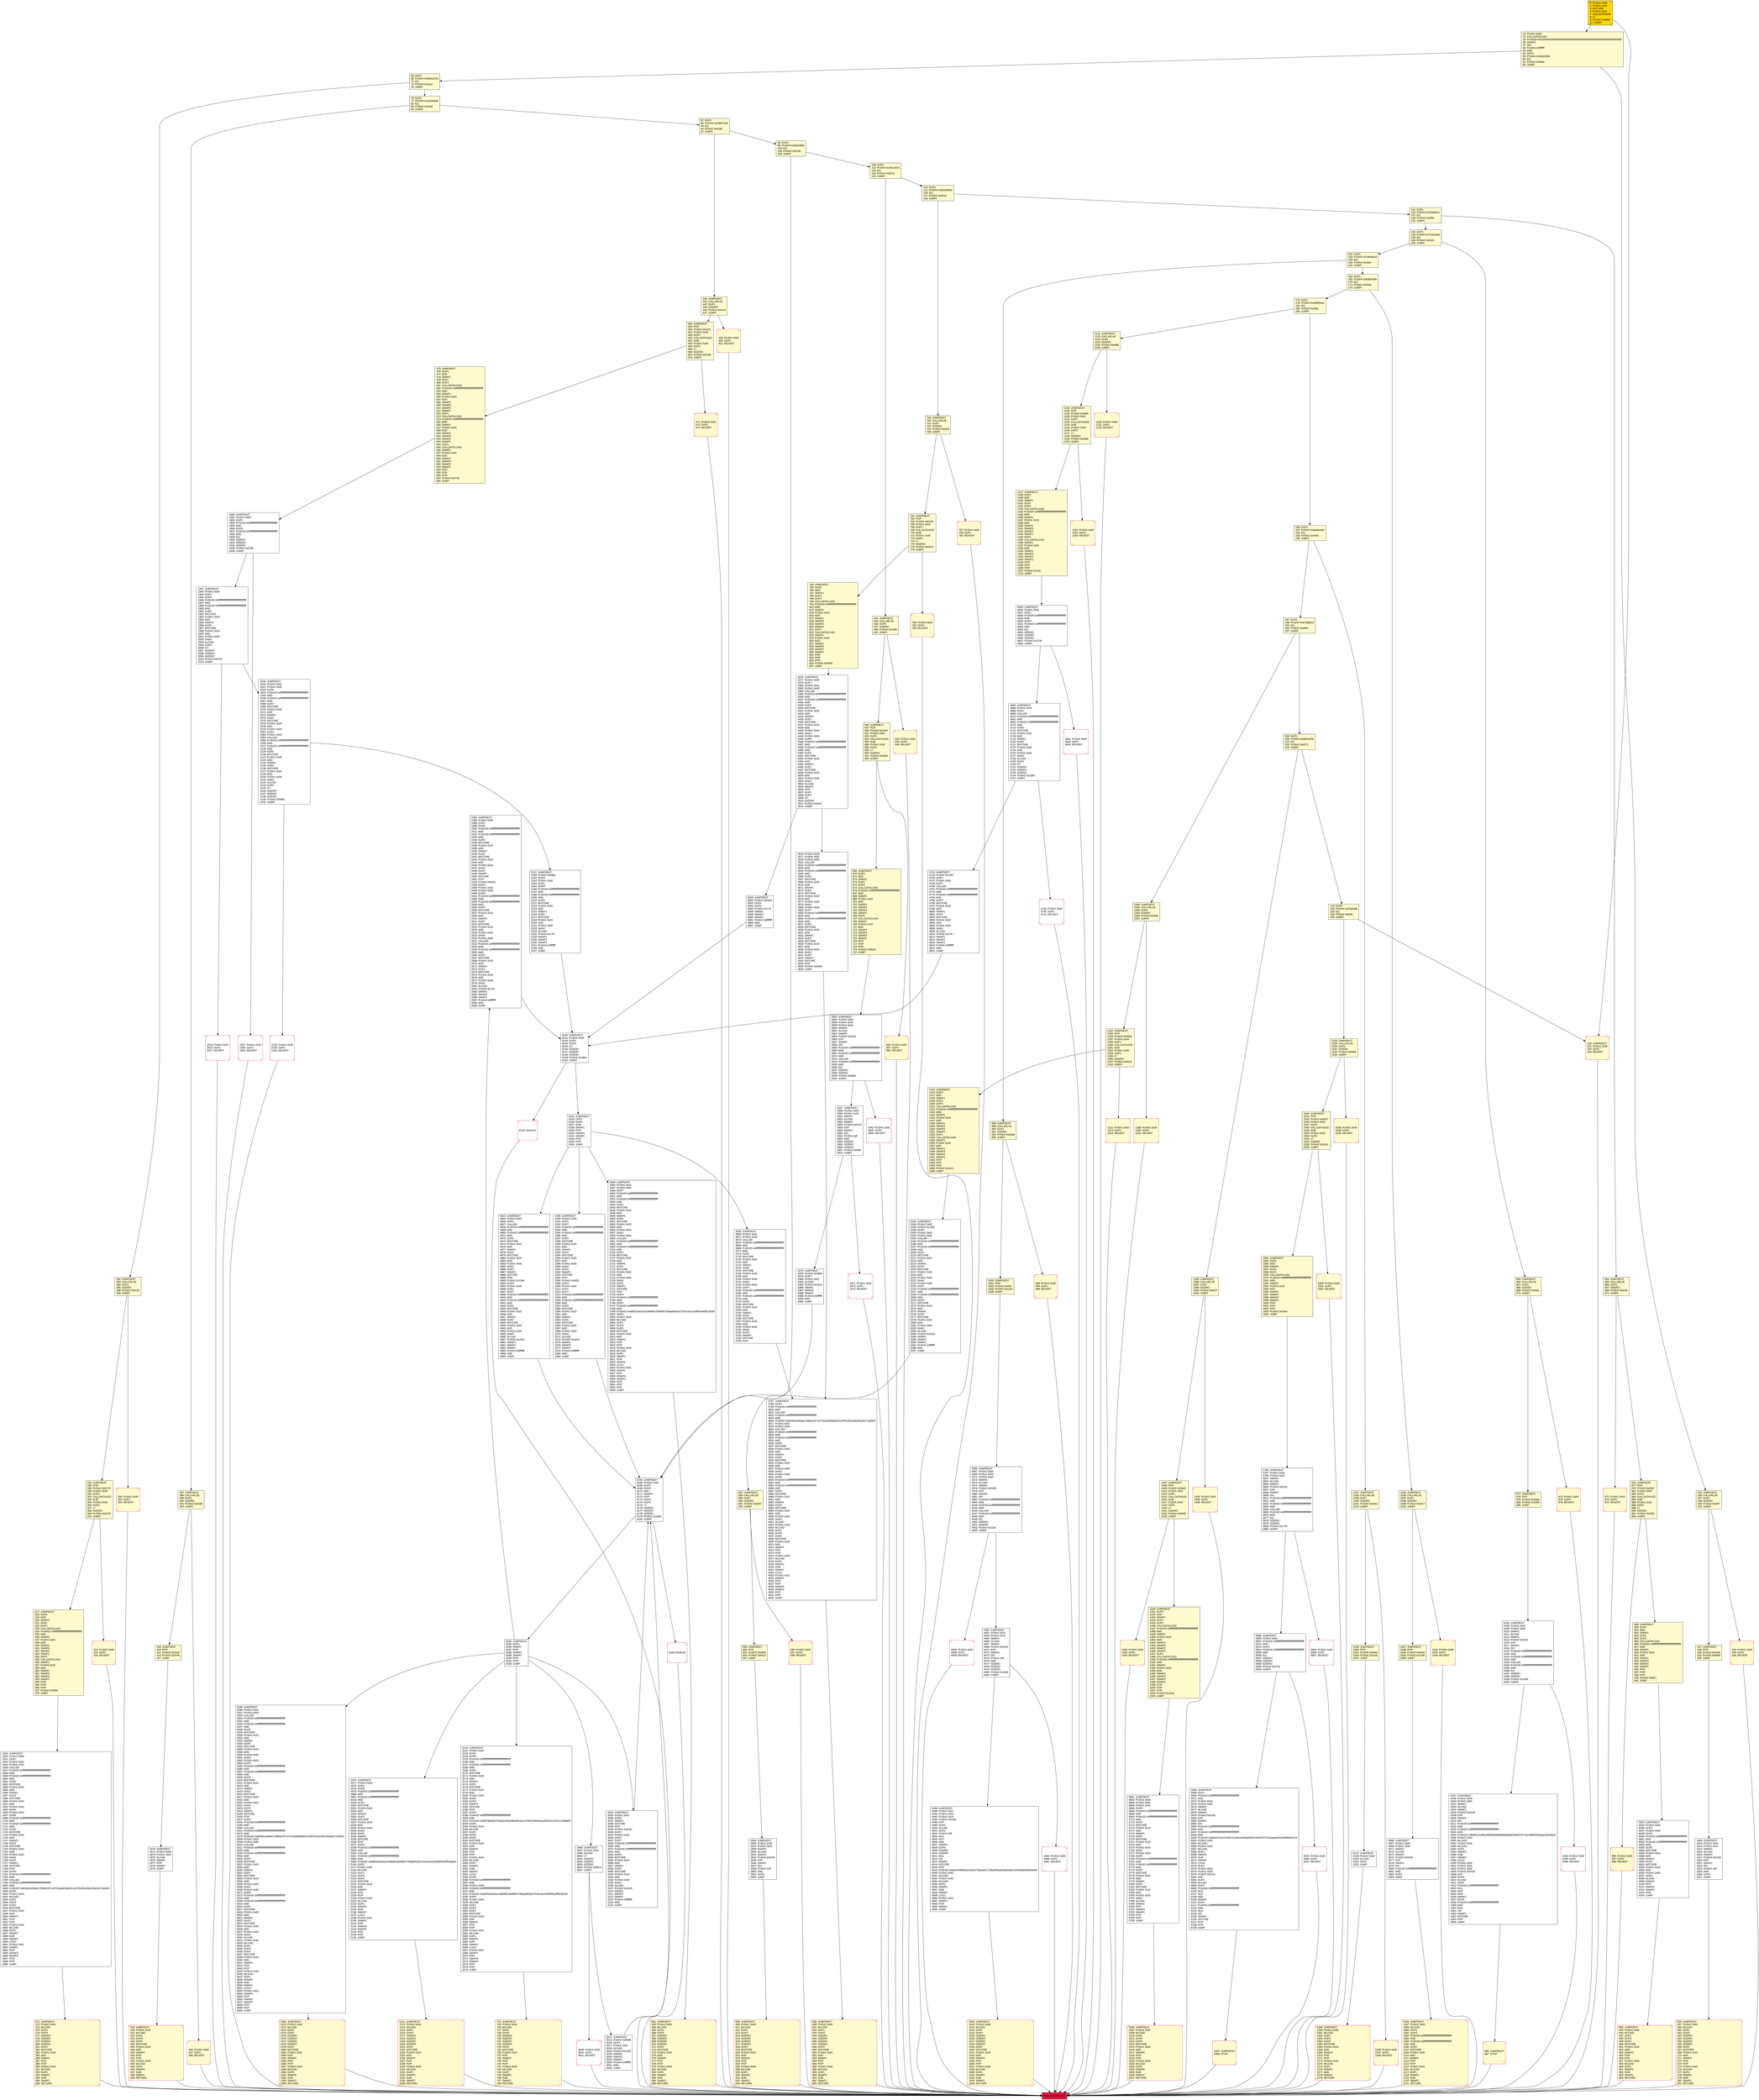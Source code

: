 digraph G {
bgcolor=transparent rankdir=UD;
node [shape=box style=filled color=black fillcolor=white fontname=arial fontcolor=black];
2385 [label="2385: JUMPDEST\l2386: PUSH1 0x00\l2388: DUP1\l2389: DUP6\l2390: PUSH20 0xffffffffffffffffffffffffffffffffffffffff\l2411: AND\l2412: PUSH20 0xffffffffffffffffffffffffffffffffffffffff\l2433: AND\l2434: DUP2\l2435: MSTORE\l2436: PUSH1 0x20\l2438: ADD\l2439: SWAP1\l2440: DUP2\l2441: MSTORE\l2442: PUSH1 0x20\l2444: ADD\l2445: PUSH1 0x00\l2447: SHA3\l2448: DUP2\l2449: SWAP1\l2450: SSTORE\l2451: POP\l2452: PUSH2 0x0a22\l2455: DUP3\l2456: PUSH1 0x02\l2458: PUSH1 0x00\l2460: DUP8\l2461: PUSH20 0xffffffffffffffffffffffffffffffffffffffff\l2482: AND\l2483: PUSH20 0xffffffffffffffffffffffffffffffffffffffff\l2504: AND\l2505: DUP2\l2506: MSTORE\l2507: PUSH1 0x20\l2509: ADD\l2510: SWAP1\l2511: DUP2\l2512: MSTORE\l2513: PUSH1 0x20\l2515: ADD\l2516: PUSH1 0x00\l2518: SHA3\l2519: PUSH1 0x00\l2521: CALLER\l2522: PUSH20 0xffffffffffffffffffffffffffffffffffffffff\l2543: AND\l2544: PUSH20 0xffffffffffffffffffffffffffffffffffffffff\l2565: AND\l2566: DUP2\l2567: MSTORE\l2568: PUSH1 0x20\l2570: ADD\l2571: SWAP1\l2572: DUP2\l2573: MSTORE\l2574: PUSH1 0x20\l2576: ADD\l2577: PUSH1 0x00\l2579: SHA3\l2580: SLOAD\l2581: PUSH2 0x17fc\l2584: SWAP1\l2585: SWAP2\l2586: SWAP1\l2587: PUSH4 0xffffffff\l2592: AND\l2593: JUMP\l" ];
1407 [label="1407: JUMPDEST\l1408: POP\l1409: PUSH2 0x05e2\l1412: PUSH1 0x04\l1414: DUP1\l1415: CALLDATASIZE\l1416: SUB\l1417: PUSH1 0x40\l1419: DUP2\l1420: LT\l1421: ISZERO\l1422: PUSH2 0x0596\l1425: JUMPI\l" fillcolor=lemonchiffon ];
561 [label="561: JUMPDEST\l562: PUSH1 0x40\l564: MLOAD\l565: DUP1\l566: DUP3\l567: ISZERO\l568: ISZERO\l569: ISZERO\l570: ISZERO\l571: DUP2\l572: MSTORE\l573: PUSH1 0x20\l575: ADD\l576: SWAP2\l577: POP\l578: POP\l579: PUSH1 0x40\l581: MLOAD\l582: DUP1\l583: SWAP2\l584: SUB\l585: SWAP1\l586: RETURN\l" fillcolor=lemonchiffon shape=Msquare color=crimson ];
1249 [label="1249: JUMPDEST\l1250: POP\l1251: PUSH2 0x04ea\l1254: PUSH2 0x141b\l1257: JUMP\l" fillcolor=lemonchiffon ];
418 [label="418: JUMPDEST\l419: PUSH1 0x40\l421: MLOAD\l422: DUP1\l423: DUP3\l424: DUP2\l425: MSTORE\l426: PUSH1 0x20\l428: ADD\l429: SWAP2\l430: POP\l431: POP\l432: PUSH1 0x40\l434: MLOAD\l435: DUP1\l436: SWAP2\l437: SUB\l438: SWAP1\l439: RETURN\l" fillcolor=lemonchiffon shape=Msquare color=crimson ];
1430 [label="1430: JUMPDEST\l1431: DUP2\l1432: ADD\l1433: SWAP1\l1434: DUP1\l1435: DUP1\l1436: CALLDATALOAD\l1437: PUSH20 0xffffffffffffffffffffffffffffffffffffffff\l1458: AND\l1459: SWAP1\l1460: PUSH1 0x20\l1462: ADD\l1463: SWAP1\l1464: SWAP3\l1465: SWAP2\l1466: SWAP1\l1467: DUP1\l1468: CALLDATALOAD\l1469: PUSH20 0xffffffffffffffffffffffffffffffffffffffff\l1490: AND\l1491: SWAP1\l1492: PUSH1 0x20\l1494: ADD\l1495: SWAP1\l1496: SWAP3\l1497: SWAP2\l1498: SWAP1\l1499: POP\l1500: POP\l1501: POP\l1502: PUSH2 0x161d\l1505: JUMP\l" fillcolor=lemonchiffon ];
965 [label="965: JUMPDEST\l966: CALLVALUE\l967: DUP1\l968: ISZERO\l969: PUSH2 0x03d1\l972: JUMPI\l" fillcolor=lemonchiffon ];
943 [label="943: JUMPDEST\l944: PUSH1 0x40\l946: MLOAD\l947: DUP1\l948: DUP3\l949: DUP2\l950: MSTORE\l951: PUSH1 0x20\l953: ADD\l954: SWAP2\l955: POP\l956: POP\l957: PUSH1 0x40\l959: MLOAD\l960: DUP1\l961: SWAP2\l962: SUB\l963: SWAP1\l964: RETURN\l" fillcolor=lemonchiffon shape=Msquare color=crimson ];
1153 [label="1153: PUSH1 0x00\l1155: DUP1\l1156: REVERT\l" fillcolor=lemonchiffon shape=Msquare color=crimson ];
2018 [label="2018: JUMPDEST\l2019: PUSH1 0x02\l2021: PUSH1 0x00\l2023: DUP6\l2024: PUSH20 0xffffffffffffffffffffffffffffffffffffffff\l2045: AND\l2046: PUSH20 0xffffffffffffffffffffffffffffffffffffffff\l2067: AND\l2068: DUP2\l2069: MSTORE\l2070: PUSH1 0x20\l2072: ADD\l2073: SWAP1\l2074: DUP2\l2075: MSTORE\l2076: PUSH1 0x20\l2078: ADD\l2079: PUSH1 0x00\l2081: SHA3\l2082: PUSH1 0x00\l2084: CALLER\l2085: PUSH20 0xffffffffffffffffffffffffffffffffffffffff\l2106: AND\l2107: PUSH20 0xffffffffffffffffffffffffffffffffffffffff\l2128: AND\l2129: DUP2\l2130: MSTORE\l2131: PUSH1 0x20\l2133: ADD\l2134: SWAP1\l2135: DUP2\l2136: MSTORE\l2137: PUSH1 0x20\l2139: ADD\l2140: PUSH1 0x00\l2142: SHA3\l2143: SLOAD\l2144: DUP3\l2145: GT\l2146: ISZERO\l2147: ISZERO\l2148: ISZERO\l2149: PUSH2 0x086d\l2152: JUMPI\l" ];
1609 [label="1609: JUMPDEST\l1610: PUSH1 0x03\l1612: PUSH1 0x14\l1614: SWAP1\l1615: SLOAD\l1616: SWAP1\l1617: PUSH2 0x0100\l1620: EXP\l1621: SWAP1\l1622: DIV\l1623: PUSH1 0xff\l1625: AND\l1626: DUP2\l1627: JUMP\l" ];
642 [label="642: PUSH1 0x00\l644: DUP1\l645: REVERT\l" fillcolor=lemonchiffon shape=Msquare color=crimson ];
4738 [label="4738: PUSH1 0x00\l4740: DUP1\l4741: REVERT\l" shape=Msquare color=crimson ];
4484 [label="4484: PUSH1 0x00\l4486: DUP1\l4487: REVERT\l" shape=Msquare color=crimson ];
599 [label="599: JUMPDEST\l600: POP\l601: PUSH2 0x0260\l604: PUSH2 0x0b12\l607: JUMP\l" fillcolor=lemonchiffon ];
6184 [label="6184: JUMPDEST\l6185: DUP1\l6186: SWAP1\l6187: POP\l6188: SWAP3\l6189: SWAP2\l6190: POP\l6191: POP\l6192: JUMP\l" ];
1000 [label="1000: JUMPDEST\l1001: POP\l1002: PUSH2 0x03f1\l1005: PUSH2 0x110e\l1008: JUMP\l" fillcolor=lemonchiffon ];
1937 [label="1937: PUSH1 0x00\l1939: DUP1\l1940: REVERT\l" shape=Msquare color=crimson ];
6193 [label="6193: EXIT BLOCK\l" fillcolor=crimson ];
4460 [label="4460: JUMPDEST\l4461: PUSH1 0x03\l4463: PUSH1 0x14\l4465: SWAP1\l4466: SLOAD\l4467: SWAP1\l4468: PUSH2 0x0100\l4471: EXP\l4472: SWAP1\l4473: DIV\l4474: PUSH1 0xff\l4476: AND\l4477: ISZERO\l4478: ISZERO\l4479: ISZERO\l4480: PUSH2 0x1188\l4483: JUMPI\l" ];
1426 [label="1426: PUSH1 0x00\l1428: DUP1\l1429: REVERT\l" fillcolor=lemonchiffon shape=Msquare color=crimson ];
3515 [label="3515: PUSH1 0x00\l3517: PUSH1 0x02\l3519: PUSH1 0x00\l3521: CALLER\l3522: PUSH20 0xffffffffffffffffffffffffffffffffffffffff\l3543: AND\l3544: PUSH20 0xffffffffffffffffffffffffffffffffffffffff\l3565: AND\l3566: DUP2\l3567: MSTORE\l3568: PUSH1 0x20\l3570: ADD\l3571: SWAP1\l3572: DUP2\l3573: MSTORE\l3574: PUSH1 0x20\l3576: ADD\l3577: PUSH1 0x00\l3579: SHA3\l3580: PUSH1 0x00\l3582: DUP7\l3583: PUSH20 0xffffffffffffffffffffffffffffffffffffffff\l3604: AND\l3605: PUSH20 0xffffffffffffffffffffffffffffffffffffffff\l3626: AND\l3627: DUP2\l3628: MSTORE\l3629: PUSH1 0x20\l3631: ADD\l3632: SWAP1\l3633: DUP2\l3634: MSTORE\l3635: PUSH1 0x20\l3637: ADD\l3638: PUSH1 0x00\l3640: SHA3\l3641: DUP2\l3642: SWAP1\l3643: SSTORE\l3644: POP\l3645: PUSH2 0x0ed5\l3648: JUMP\l" ];
6154 [label="6154: JUMPDEST\l6155: DUP2\l6156: DUP4\l6157: SUB\l6158: SWAP1\l6159: POP\l6160: SWAP3\l6161: SWAP2\l6162: POP\l6163: POP\l6164: JUMP\l" ];
405 [label="405: PUSH1 0x00\l407: DUP1\l408: REVERT\l" fillcolor=lemonchiffon shape=Msquare color=crimson ];
1237 [label="1237: JUMPDEST\l1238: CALLVALUE\l1239: DUP1\l1240: ISZERO\l1241: PUSH2 0x04e1\l1244: JUMPI\l" fillcolor=lemonchiffon ];
665 [label="665: PUSH1 0x00\l667: DUP1\l668: REVERT\l" fillcolor=lemonchiffon shape=Msquare color=crimson ];
899 [label="899: JUMPDEST\l900: DUP2\l901: ADD\l902: SWAP1\l903: DUP1\l904: DUP1\l905: CALLDATALOAD\l906: PUSH20 0xffffffffffffffffffffffffffffffffffffffff\l927: AND\l928: SWAP1\l929: PUSH1 0x20\l931: ADD\l932: SWAP1\l933: SWAP3\l934: SWAP2\l935: SWAP1\l936: POP\l937: POP\l938: POP\l939: PUSH2 0x0fc1\l942: JUMP\l" fillcolor=lemonchiffon ];
2971 [label="2971: PUSH1 0x00\l2973: DUP1\l2974: REVERT\l" shape=Msquare color=crimson ];
3797 [label="3797: JUMPDEST\l3798: DUP4\l3799: PUSH20 0xffffffffffffffffffffffffffffffffffffffff\l3820: AND\l3821: CALLER\l3822: PUSH20 0xffffffffffffffffffffffffffffffffffffffff\l3843: AND\l3844: PUSH32 0x8c5be1e5ebec7d5bd14f71427d1e84f3dd0314c0f7b2291e5b200ac8c7c3b925\l3877: PUSH1 0x02\l3879: PUSH1 0x00\l3881: CALLER\l3882: PUSH20 0xffffffffffffffffffffffffffffffffffffffff\l3903: AND\l3904: PUSH20 0xffffffffffffffffffffffffffffffffffffffff\l3925: AND\l3926: DUP2\l3927: MSTORE\l3928: PUSH1 0x20\l3930: ADD\l3931: SWAP1\l3932: DUP2\l3933: MSTORE\l3934: PUSH1 0x20\l3936: ADD\l3937: PUSH1 0x00\l3939: SHA3\l3940: PUSH1 0x00\l3942: DUP9\l3943: PUSH20 0xffffffffffffffffffffffffffffffffffffffff\l3964: AND\l3965: PUSH20 0xffffffffffffffffffffffffffffffffffffffff\l3986: AND\l3987: DUP2\l3988: MSTORE\l3989: PUSH1 0x20\l3991: ADD\l3992: SWAP1\l3993: DUP2\l3994: MSTORE\l3995: PUSH1 0x20\l3997: ADD\l3998: PUSH1 0x00\l4000: SHA3\l4001: SLOAD\l4002: PUSH1 0x40\l4004: MLOAD\l4005: DUP1\l4006: DUP3\l4007: DUP2\l4008: MSTORE\l4009: PUSH1 0x20\l4011: ADD\l4012: SWAP2\l4013: POP\l4014: POP\l4015: PUSH1 0x40\l4017: MLOAD\l4018: DUP1\l4019: SWAP2\l4020: SUB\l4021: SWAP1\l4022: LOG3\l4023: PUSH1 0x01\l4025: SWAP2\l4026: POP\l4027: POP\l4028: SWAP3\l4029: SWAP2\l4030: POP\l4031: POP\l4032: JUMP\l" ];
256 [label="256: JUMPDEST\l257: PUSH1 0x40\l259: MLOAD\l260: DUP1\l261: DUP3\l262: ISZERO\l263: ISZERO\l264: ISZERO\l265: ISZERO\l266: DUP2\l267: MSTORE\l268: PUSH1 0x20\l270: ADD\l271: SWAP2\l272: POP\l273: POP\l274: PUSH1 0x40\l276: MLOAD\l277: DUP1\l278: SWAP2\l279: SUB\l280: SWAP1\l281: RETURN\l" fillcolor=lemonchiffon shape=Msquare color=crimson ];
475 [label="475: JUMPDEST\l476: DUP2\l477: ADD\l478: SWAP1\l479: DUP1\l480: DUP1\l481: CALLDATALOAD\l482: PUSH20 0xffffffffffffffffffffffffffffffffffffffff\l503: AND\l504: SWAP1\l505: PUSH1 0x20\l507: ADD\l508: SWAP1\l509: SWAP3\l510: SWAP2\l511: SWAP1\l512: DUP1\l513: CALLDATALOAD\l514: PUSH20 0xffffffffffffffffffffffffffffffffffffffff\l535: AND\l536: SWAP1\l537: PUSH1 0x20\l539: ADD\l540: SWAP1\l541: SWAP3\l542: SWAP2\l543: SWAP1\l544: DUP1\l545: CALLDATALOAD\l546: SWAP1\l547: PUSH1 0x20\l549: ADD\l550: SWAP1\l551: SWAP3\l552: SWAP2\l553: SWAP1\l554: POP\l555: POP\l556: POP\l557: PUSH2 0x0758\l560: JUMP\l" fillcolor=lemonchiffon ];
2238 [label="2238: JUMPDEST\l2239: PUSH1 0x00\l2241: DUP1\l2242: DUP7\l2243: PUSH20 0xffffffffffffffffffffffffffffffffffffffff\l2264: AND\l2265: PUSH20 0xffffffffffffffffffffffffffffffffffffffff\l2286: AND\l2287: DUP2\l2288: MSTORE\l2289: PUSH1 0x20\l2291: ADD\l2292: SWAP1\l2293: DUP2\l2294: MSTORE\l2295: PUSH1 0x20\l2297: ADD\l2298: PUSH1 0x00\l2300: SHA3\l2301: DUP2\l2302: SWAP1\l2303: SSTORE\l2304: POP\l2305: PUSH2 0x0951\l2308: DUP3\l2309: PUSH1 0x00\l2311: DUP1\l2312: DUP7\l2313: PUSH20 0xffffffffffffffffffffffffffffffffffffffff\l2334: AND\l2335: PUSH20 0xffffffffffffffffffffffffffffffffffffffff\l2356: AND\l2357: DUP2\l2358: MSTORE\l2359: PUSH1 0x20\l2361: ADD\l2362: SWAP1\l2363: DUP2\l2364: MSTORE\l2365: PUSH1 0x20\l2367: ADD\l2368: PUSH1 0x00\l2370: SHA3\l2371: SLOAD\l2372: PUSH2 0x1815\l2375: SWAP1\l2376: SWAP2\l2377: SWAP1\l2378: PUSH4 0xffffffff\l2383: AND\l2384: JUMP\l" ];
109 [label="109: DUP1\l110: PUSH4 0x40c10f19\l115: EQ\l116: PUSH2 0x027a\l119: JUMPI\l" fillcolor=lemonchiffon ];
219 [label="219: DUP1\l220: PUSH4 0xf2fde38b\l225: EQ\l226: PUSH2 0x05f8\l229: JUMPI\l" fillcolor=lemonchiffon ];
996 [label="996: PUSH1 0x00\l998: DUP1\l999: REVERT\l" fillcolor=lemonchiffon shape=Msquare color=crimson ];
5796 [label="5796: JUMPDEST\l5797: PUSH1 0x03\l5799: PUSH1 0x00\l5801: SWAP1\l5802: SLOAD\l5803: SWAP1\l5804: PUSH2 0x0100\l5807: EXP\l5808: SWAP1\l5809: DIV\l5810: PUSH20 0xffffffffffffffffffffffffffffffffffffffff\l5831: AND\l5832: PUSH20 0xffffffffffffffffffffffffffffffffffffffff\l5853: AND\l5854: CALLER\l5855: PUSH20 0xffffffffffffffffffffffffffffffffffffffff\l5876: AND\l5877: EQ\l5878: ISZERO\l5879: ISZERO\l5880: PUSH2 0x1700\l5883: JUMPI\l" ];
587 [label="587: JUMPDEST\l588: CALLVALUE\l589: DUP1\l590: ISZERO\l591: PUSH2 0x0257\l594: JUMPI\l" fillcolor=lemonchiffon ];
784 [label="784: JUMPDEST\l785: DUP2\l786: ADD\l787: SWAP1\l788: DUP1\l789: DUP1\l790: CALLDATALOAD\l791: PUSH20 0xffffffffffffffffffffffffffffffffffffffff\l812: AND\l813: SWAP1\l814: PUSH1 0x20\l816: ADD\l817: SWAP1\l818: SWAP3\l819: SWAP2\l820: SWAP1\l821: DUP1\l822: CALLDATALOAD\l823: SWAP1\l824: PUSH1 0x20\l826: ADD\l827: SWAP1\l828: SWAP3\l829: SWAP2\l830: SWAP1\l831: POP\l832: POP\l833: POP\l834: PUSH2 0x0d30\l837: JUMP\l" fillcolor=lemonchiffon ];
986 [label="986: JUMPDEST\l987: STOP\l" fillcolor=lemonchiffon shape=Msquare color=crimson ];
749 [label="749: JUMPDEST\l750: CALLVALUE\l751: DUP1\l752: ISZERO\l753: PUSH2 0x02f9\l756: JUMPI\l" fillcolor=lemonchiffon ];
197 [label="197: DUP1\l198: PUSH4 0xd73dd623\l203: EQ\l204: PUSH2 0x0500\l207: JUMPI\l" fillcolor=lemonchiffon ];
371 [label="371: JUMPDEST\l372: PUSH1 0x40\l374: MLOAD\l375: DUP1\l376: DUP3\l377: ISZERO\l378: ISZERO\l379: ISZERO\l380: ISZERO\l381: DUP2\l382: MSTORE\l383: PUSH1 0x20\l385: ADD\l386: SWAP2\l387: POP\l388: POP\l389: PUSH1 0x40\l391: MLOAD\l392: DUP1\l393: SWAP2\l394: SUB\l395: SWAP1\l396: RETURN\l" fillcolor=lemonchiffon shape=Msquare color=crimson ];
6140 [label="6140: JUMPDEST\l6141: PUSH1 0x00\l6143: DUP3\l6144: DUP3\l6145: GT\l6146: ISZERO\l6147: ISZERO\l6148: ISZERO\l6149: PUSH2 0x180a\l6152: JUMPI\l" ];
3012 [label="3012: JUMPDEST\l3013: PUSH2 0x0bd9\l3016: DUP3\l3017: PUSH1 0x01\l3019: SLOAD\l3020: PUSH2 0x1815\l3023: SWAP1\l3024: SWAP2\l3025: SWAP1\l3026: PUSH4 0xffffffff\l3031: AND\l3032: JUMP\l" ];
3120 [label="3120: JUMPDEST\l3121: PUSH1 0x00\l3123: DUP1\l3124: DUP6\l3125: PUSH20 0xffffffffffffffffffffffffffffffffffffffff\l3146: AND\l3147: PUSH20 0xffffffffffffffffffffffffffffffffffffffff\l3168: AND\l3169: DUP2\l3170: MSTORE\l3171: PUSH1 0x20\l3173: ADD\l3174: SWAP1\l3175: DUP2\l3176: MSTORE\l3177: PUSH1 0x20\l3179: ADD\l3180: PUSH1 0x00\l3182: SHA3\l3183: DUP2\l3184: SWAP1\l3185: SSTORE\l3186: POP\l3187: DUP3\l3188: PUSH20 0xffffffffffffffffffffffffffffffffffffffff\l3209: AND\l3210: PUSH32 0x0f6798a560793a54c3bcfe86a93cde1e73087d944c0ea20544137d4121396885\l3243: DUP4\l3244: PUSH1 0x40\l3246: MLOAD\l3247: DUP1\l3248: DUP3\l3249: DUP2\l3250: MSTORE\l3251: PUSH1 0x20\l3253: ADD\l3254: SWAP2\l3255: POP\l3256: POP\l3257: PUSH1 0x40\l3259: MLOAD\l3260: DUP1\l3261: SWAP2\l3262: SUB\l3263: SWAP1\l3264: LOG2\l3265: DUP3\l3266: PUSH20 0xffffffffffffffffffffffffffffffffffffffff\l3287: AND\l3288: PUSH1 0x00\l3290: PUSH20 0xffffffffffffffffffffffffffffffffffffffff\l3311: AND\l3312: PUSH32 0xddf252ad1be2c89b69c2b068fc378daa952ba7f163c4a11628f55a4df523b3ef\l3345: DUP5\l3346: PUSH1 0x40\l3348: MLOAD\l3349: DUP1\l3350: DUP3\l3351: DUP2\l3352: MSTORE\l3353: PUSH1 0x20\l3355: ADD\l3356: SWAP2\l3357: POP\l3358: POP\l3359: PUSH1 0x40\l3361: MLOAD\l3362: DUP1\l3363: SWAP2\l3364: SUB\l3365: SWAP1\l3366: LOG3\l3367: PUSH1 0x01\l3369: SWAP1\l3370: POP\l3371: SWAP3\l3372: SWAP2\l3373: POP\l3374: POP\l3375: JUMP\l" ];
1506 [label="1506: JUMPDEST\l1507: PUSH1 0x40\l1509: MLOAD\l1510: DUP1\l1511: DUP3\l1512: DUP2\l1513: MSTORE\l1514: PUSH1 0x20\l1516: ADD\l1517: SWAP2\l1518: POP\l1519: POP\l1520: PUSH1 0x40\l1522: MLOAD\l1523: DUP1\l1524: SWAP2\l1525: SUB\l1526: SWAP1\l1527: RETURN\l" fillcolor=lemonchiffon shape=Msquare color=crimson ];
13 [label="13: PUSH1 0x00\l15: CALLDATALOAD\l16: PUSH29 0x0100000000000000000000000000000000000000000000000000000000\l46: SWAP1\l47: DIV\l48: PUSH4 0xffffffff\l53: AND\l54: DUP1\l55: PUSH4 0x05d2035b\l60: EQ\l61: PUSH2 0x00eb\l64: JUMPI\l" fillcolor=lemonchiffon ];
243 [label="243: PUSH1 0x00\l245: DUP1\l246: REVERT\l" fillcolor=lemonchiffon shape=Msquare color=crimson ];
757 [label="757: PUSH1 0x00\l759: DUP1\l760: REVERT\l" fillcolor=lemonchiffon shape=Msquare color=crimson ];
4033 [label="4033: JUMPDEST\l4034: PUSH1 0x00\l4036: DUP1\l4037: PUSH1 0x00\l4039: DUP4\l4040: PUSH20 0xffffffffffffffffffffffffffffffffffffffff\l4061: AND\l4062: PUSH20 0xffffffffffffffffffffffffffffffffffffffff\l4083: AND\l4084: DUP2\l4085: MSTORE\l4086: PUSH1 0x20\l4088: ADD\l4089: SWAP1\l4090: DUP2\l4091: MSTORE\l4092: PUSH1 0x20\l4094: ADD\l4095: PUSH1 0x00\l4097: SHA3\l4098: SLOAD\l4099: SWAP1\l4100: POP\l4101: SWAP2\l4102: SWAP1\l4103: POP\l4104: JUMP\l" ];
1315 [label="1315: JUMPDEST\l1316: DUP2\l1317: ADD\l1318: SWAP1\l1319: DUP1\l1320: DUP1\l1321: CALLDATALOAD\l1322: PUSH20 0xffffffffffffffffffffffffffffffffffffffff\l1343: AND\l1344: SWAP1\l1345: PUSH1 0x20\l1347: ADD\l1348: SWAP1\l1349: SWAP3\l1350: SWAP2\l1351: SWAP1\l1352: DUP1\l1353: CALLDATALOAD\l1354: SWAP1\l1355: PUSH1 0x20\l1357: ADD\l1358: SWAP1\l1359: SWAP3\l1360: SWAP2\l1361: SWAP1\l1362: POP\l1363: POP\l1364: POP\l1365: PUSH2 0x1421\l1368: JUMP\l" fillcolor=lemonchiffon ];
4823 [label="4823: JUMPDEST\l4824: PUSH1 0x00\l4826: DUP1\l4827: CALLER\l4828: PUSH20 0xffffffffffffffffffffffffffffffffffffffff\l4849: AND\l4850: PUSH20 0xffffffffffffffffffffffffffffffffffffffff\l4871: AND\l4872: DUP2\l4873: MSTORE\l4874: PUSH1 0x20\l4876: ADD\l4877: SWAP1\l4878: DUP2\l4879: MSTORE\l4880: PUSH1 0x20\l4882: ADD\l4883: PUSH1 0x00\l4885: SHA3\l4886: DUP2\l4887: SWAP1\l4888: SSTORE\l4889: POP\l4890: PUSH2 0x136a\l4893: DUP3\l4894: PUSH1 0x00\l4896: DUP1\l4897: DUP7\l4898: PUSH20 0xffffffffffffffffffffffffffffffffffffffff\l4919: AND\l4920: PUSH20 0xffffffffffffffffffffffffffffffffffffffff\l4941: AND\l4942: DUP2\l4943: MSTORE\l4944: PUSH1 0x20\l4946: ADD\l4947: SWAP1\l4948: DUP2\l4949: MSTORE\l4950: PUSH1 0x20\l4952: ADD\l4953: PUSH1 0x00\l4955: SHA3\l4956: SLOAD\l4957: PUSH2 0x1815\l4960: SWAP1\l4961: SWAP2\l4962: SWAP1\l4963: PUSH4 0xffffffff\l4968: AND\l4969: JUMP\l" ];
1258 [label="1258: JUMPDEST\l1259: PUSH1 0x40\l1261: MLOAD\l1262: DUP1\l1263: DUP3\l1264: DUP2\l1265: MSTORE\l1266: PUSH1 0x20\l1268: ADD\l1269: SWAP2\l1270: POP\l1271: POP\l1272: PUSH1 0x40\l1274: MLOAD\l1275: DUP1\l1276: SWAP2\l1277: SUB\l1278: SWAP1\l1279: RETURN\l" fillcolor=lemonchiffon shape=Msquare color=crimson ];
87 [label="87: DUP1\l88: PUSH4 0x23b872dd\l93: EQ\l94: PUSH2 0x01b8\l97: JUMPI\l" fillcolor=lemonchiffon ];
608 [label="608: JUMPDEST\l609: PUSH1 0x40\l611: MLOAD\l612: DUP1\l613: DUP3\l614: ISZERO\l615: ISZERO\l616: ISZERO\l617: ISZERO\l618: DUP2\l619: MSTORE\l620: PUSH1 0x20\l622: ADD\l623: SWAP2\l624: POP\l625: POP\l626: PUSH1 0x40\l628: MLOAD\l629: DUP1\l630: SWAP2\l631: SUB\l632: SWAP1\l633: RETURN\l" fillcolor=lemonchiffon shape=Msquare color=crimson ];
876 [label="876: JUMPDEST\l877: POP\l878: PUSH2 0x03af\l881: PUSH1 0x04\l883: DUP1\l884: CALLDATASIZE\l885: SUB\l886: PUSH1 0x20\l888: DUP2\l889: LT\l890: ISZERO\l891: PUSH2 0x0383\l894: JUMPI\l" fillcolor=lemonchiffon ];
2975 [label="2975: JUMPDEST\l2976: PUSH2 0x0bb4\l2979: DUP3\l2980: PUSH1 0x01\l2982: SLOAD\l2983: PUSH2 0x1815\l2986: SWAP1\l2987: SWAP2\l2988: SWAP1\l2989: PUSH4 0xffffffff\l2994: AND\l2995: JUMP\l" ];
1122 [label="1122: JUMPDEST\l1123: CALLVALUE\l1124: DUP1\l1125: ISZERO\l1126: PUSH2 0x046e\l1129: JUMPI\l" fillcolor=lemonchiffon ];
5884 [label="5884: PUSH1 0x00\l5886: DUP1\l5887: REVERT\l" shape=Msquare color=crimson ];
0 [label="0: PUSH1 0x80\l2: PUSH1 0x40\l4: MSTORE\l5: PUSH1 0x04\l7: CALLDATASIZE\l8: LT\l9: PUSH2 0x00e6\l12: JUMPI\l" fillcolor=lemonchiffon shape=Msquare fillcolor=gold ];
2996 [label="2996: JUMPDEST\l2997: PUSH1 0x04\l2999: SLOAD\l3000: LT\l3001: ISZERO\l3002: ISZERO\l3003: ISZERO\l3004: PUSH2 0x0bc4\l3007: JUMPI\l" ];
5298 [label="5298: JUMPDEST\l5299: PUSH1 0x02\l5301: PUSH1 0x00\l5303: CALLER\l5304: PUSH20 0xffffffffffffffffffffffffffffffffffffffff\l5325: AND\l5326: PUSH20 0xffffffffffffffffffffffffffffffffffffffff\l5347: AND\l5348: DUP2\l5349: MSTORE\l5350: PUSH1 0x20\l5352: ADD\l5353: SWAP1\l5354: DUP2\l5355: MSTORE\l5356: PUSH1 0x20\l5358: ADD\l5359: PUSH1 0x00\l5361: SHA3\l5362: PUSH1 0x00\l5364: DUP6\l5365: PUSH20 0xffffffffffffffffffffffffffffffffffffffff\l5386: AND\l5387: PUSH20 0xffffffffffffffffffffffffffffffffffffffff\l5408: AND\l5409: DUP2\l5410: MSTORE\l5411: PUSH1 0x20\l5413: ADD\l5414: SWAP1\l5415: DUP2\l5416: MSTORE\l5417: PUSH1 0x20\l5419: ADD\l5420: PUSH1 0x00\l5422: SHA3\l5423: DUP2\l5424: SWAP1\l5425: SSTORE\l5426: POP\l5427: DUP3\l5428: PUSH20 0xffffffffffffffffffffffffffffffffffffffff\l5449: AND\l5450: CALLER\l5451: PUSH20 0xffffffffffffffffffffffffffffffffffffffff\l5472: AND\l5473: PUSH32 0x8c5be1e5ebec7d5bd14f71427d1e84f3dd0314c0f7b2291e5b200ac8c7c3b925\l5506: PUSH1 0x02\l5508: PUSH1 0x00\l5510: CALLER\l5511: PUSH20 0xffffffffffffffffffffffffffffffffffffffff\l5532: AND\l5533: PUSH20 0xffffffffffffffffffffffffffffffffffffffff\l5554: AND\l5555: DUP2\l5556: MSTORE\l5557: PUSH1 0x20\l5559: ADD\l5560: SWAP1\l5561: DUP2\l5562: MSTORE\l5563: PUSH1 0x20\l5565: ADD\l5566: PUSH1 0x00\l5568: SHA3\l5569: PUSH1 0x00\l5571: DUP8\l5572: PUSH20 0xffffffffffffffffffffffffffffffffffffffff\l5593: AND\l5594: PUSH20 0xffffffffffffffffffffffffffffffffffffffff\l5615: AND\l5616: DUP2\l5617: MSTORE\l5618: PUSH1 0x20\l5620: ADD\l5621: SWAP1\l5622: DUP2\l5623: MSTORE\l5624: PUSH1 0x20\l5626: ADD\l5627: PUSH1 0x00\l5629: SHA3\l5630: SLOAD\l5631: PUSH1 0x40\l5633: MLOAD\l5634: DUP1\l5635: DUP3\l5636: DUP2\l5637: MSTORE\l5638: PUSH1 0x20\l5640: ADD\l5641: SWAP2\l5642: POP\l5643: POP\l5644: PUSH1 0x40\l5646: MLOAD\l5647: DUP1\l5648: SWAP2\l5649: SUB\l5650: SWAP1\l5651: LOG3\l5652: PUSH1 0x01\l5654: SWAP1\l5655: POP\l5656: SWAP3\l5657: SWAP2\l5658: POP\l5659: POP\l5660: JUMP\l" ];
864 [label="864: JUMPDEST\l865: CALLVALUE\l866: DUP1\l867: ISZERO\l868: PUSH2 0x036c\l871: JUMPI\l" fillcolor=lemonchiffon ];
448 [label="448: PUSH1 0x00\l450: DUP1\l451: REVERT\l" fillcolor=lemonchiffon shape=Msquare color=crimson ];
3008 [label="3008: PUSH1 0x00\l3010: DUP1\l3011: REVERT\l" shape=Msquare color=crimson ];
3033 [label="3033: JUMPDEST\l3034: PUSH1 0x01\l3036: DUP2\l3037: SWAP1\l3038: SSTORE\l3039: POP\l3040: PUSH2 0x0c30\l3043: DUP3\l3044: PUSH1 0x00\l3046: DUP1\l3047: DUP7\l3048: PUSH20 0xffffffffffffffffffffffffffffffffffffffff\l3069: AND\l3070: PUSH20 0xffffffffffffffffffffffffffffffffffffffff\l3091: AND\l3092: DUP2\l3093: MSTORE\l3094: PUSH1 0x20\l3096: ADD\l3097: SWAP1\l3098: DUP2\l3099: MSTORE\l3100: PUSH1 0x20\l3102: ADD\l3103: PUSH1 0x00\l3105: SHA3\l3106: SLOAD\l3107: PUSH2 0x1815\l3110: SWAP1\l3111: SWAP2\l3112: SWAP1\l3113: PUSH4 0xffffffff\l3118: AND\l3119: JUMP\l" ];
1369 [label="1369: JUMPDEST\l1370: PUSH1 0x40\l1372: MLOAD\l1373: DUP1\l1374: DUP3\l1375: ISZERO\l1376: ISZERO\l1377: ISZERO\l1378: ISZERO\l1379: DUP2\l1380: MSTORE\l1381: PUSH1 0x20\l1383: ADD\l1384: SWAP2\l1385: POP\l1386: POP\l1387: PUSH1 0x40\l1389: MLOAD\l1390: DUP1\l1391: SWAP2\l1392: SUB\l1393: SWAP1\l1394: RETURN\l" fillcolor=lemonchiffon shape=Msquare color=crimson ];
3649 [label="3649: JUMPDEST\l3650: PUSH2 0x0e54\l3653: DUP4\l3654: DUP3\l3655: PUSH2 0x17fc\l3658: SWAP1\l3659: SWAP2\l3660: SWAP1\l3661: PUSH4 0xffffffff\l3666: AND\l3667: JUMP\l" ];
4566 [label="4566: JUMPDEST\l4567: PUSH1 0x03\l4569: PUSH1 0x00\l4571: SWAP1\l4572: SLOAD\l4573: SWAP1\l4574: PUSH2 0x0100\l4577: EXP\l4578: SWAP1\l4579: DIV\l4580: PUSH20 0xffffffffffffffffffffffffffffffffffffffff\l4601: AND\l4602: DUP2\l4603: JUMP\l" ];
131 [label="131: DUP1\l132: PUSH4 0x70a08231\l137: EQ\l138: PUSH2 0x0360\l141: JUMPI\l" fillcolor=lemonchiffon ];
973 [label="973: PUSH1 0x00\l975: DUP1\l976: REVERT\l" fillcolor=lemonchiffon shape=Msquare color=crimson ];
440 [label="440: JUMPDEST\l441: CALLVALUE\l442: DUP1\l443: ISZERO\l444: PUSH2 0x01c4\l447: JUMPI\l" fillcolor=lemonchiffon ];
1280 [label="1280: JUMPDEST\l1281: CALLVALUE\l1282: DUP1\l1283: ISZERO\l1284: PUSH2 0x050c\l1287: JUMPI\l" fillcolor=lemonchiffon ];
175 [label="175: DUP1\l176: PUSH4 0xa9059cbb\l181: EQ\l182: PUSH2 0x0462\l185: JUMPI\l" fillcolor=lemonchiffon ];
1056 [label="1056: JUMPDEST\l1057: PUSH1 0x40\l1059: MLOAD\l1060: DUP1\l1061: DUP3\l1062: PUSH20 0xffffffffffffffffffffffffffffffffffffffff\l1083: AND\l1084: PUSH20 0xffffffffffffffffffffffffffffffffffffffff\l1105: AND\l1106: DUP2\l1107: MSTORE\l1108: PUSH1 0x20\l1110: ADD\l1111: SWAP2\l1112: POP\l1113: POP\l1114: PUSH1 0x40\l1116: MLOAD\l1117: DUP1\l1118: SWAP2\l1119: SUB\l1120: SWAP1\l1121: RETURN\l" fillcolor=lemonchiffon shape=Msquare color=crimson ];
1941 [label="1941: JUMPDEST\l1942: PUSH1 0x00\l1944: DUP1\l1945: DUP6\l1946: PUSH20 0xffffffffffffffffffffffffffffffffffffffff\l1967: AND\l1968: PUSH20 0xffffffffffffffffffffffffffffffffffffffff\l1989: AND\l1990: DUP2\l1991: MSTORE\l1992: PUSH1 0x20\l1994: ADD\l1995: SWAP1\l1996: DUP2\l1997: MSTORE\l1998: PUSH1 0x20\l2000: ADD\l2001: PUSH1 0x00\l2003: SHA3\l2004: SLOAD\l2005: DUP3\l2006: GT\l2007: ISZERO\l2008: ISZERO\l2009: ISZERO\l2010: PUSH2 0x07e2\l2013: JUMPI\l" ];
471 [label="471: PUSH1 0x00\l473: DUP1\l474: REVERT\l" fillcolor=lemonchiffon shape=Msquare color=crimson ];
669 [label="669: JUMPDEST\l670: DUP2\l671: ADD\l672: SWAP1\l673: DUP1\l674: DUP1\l675: CALLDATALOAD\l676: PUSH20 0xffffffffffffffffffffffffffffffffffffffff\l697: AND\l698: SWAP1\l699: PUSH1 0x20\l701: ADD\l702: SWAP1\l703: SWAP3\l704: SWAP2\l705: SWAP1\l706: DUP1\l707: CALLDATALOAD\l708: SWAP1\l709: PUSH1 0x20\l711: ADD\l712: SWAP1\l713: SWAP3\l714: SWAP2\l715: SWAP1\l716: POP\l717: POP\l718: POP\l719: PUSH2 0x0b25\l722: JUMP\l" fillcolor=lemonchiffon ];
397 [label="397: JUMPDEST\l398: CALLVALUE\l399: DUP1\l400: ISZERO\l401: PUSH2 0x0199\l404: JUMPI\l" fillcolor=lemonchiffon ];
838 [label="838: JUMPDEST\l839: PUSH1 0x40\l841: MLOAD\l842: DUP1\l843: DUP3\l844: ISZERO\l845: ISZERO\l846: ISZERO\l847: ISZERO\l848: DUP2\l849: MSTORE\l850: PUSH1 0x20\l852: ADD\l853: SWAP2\l854: POP\l855: POP\l856: PUSH1 0x40\l858: MLOAD\l859: DUP1\l860: SWAP2\l861: SUB\l862: SWAP1\l863: RETURN\l" fillcolor=lemonchiffon shape=Msquare color=crimson ];
4366 [label="4366: JUMPDEST\l4367: PUSH1 0x00\l4369: PUSH1 0x03\l4371: PUSH1 0x00\l4373: SWAP1\l4374: SLOAD\l4375: SWAP1\l4376: PUSH2 0x0100\l4379: EXP\l4380: SWAP1\l4381: DIV\l4382: PUSH20 0xffffffffffffffffffffffffffffffffffffffff\l4403: AND\l4404: PUSH20 0xffffffffffffffffffffffffffffffffffffffff\l4425: AND\l4426: CALLER\l4427: PUSH20 0xffffffffffffffffffffffffffffffffffffffff\l4448: AND\l4449: EQ\l4450: ISZERO\l4451: ISZERO\l4452: PUSH2 0x116c\l4455: JUMPI\l" ];
1245 [label="1245: PUSH1 0x00\l1247: DUP1\l1248: REVERT\l" fillcolor=lemonchiffon shape=Msquare color=crimson ];
2014 [label="2014: PUSH1 0x00\l2016: DUP1\l2017: REVERT\l" shape=Msquare color=crimson ];
290 [label="290: PUSH1 0x00\l292: DUP1\l293: REVERT\l" fillcolor=lemonchiffon shape=Msquare color=crimson ];
98 [label="98: DUP1\l99: PUSH4 0x36a33f99\l104: EQ\l105: PUSH2 0x024b\l108: JUMPI\l" fillcolor=lemonchiffon ];
1211 [label="1211: JUMPDEST\l1212: PUSH1 0x40\l1214: MLOAD\l1215: DUP1\l1216: DUP3\l1217: ISZERO\l1218: ISZERO\l1219: ISZERO\l1220: ISZERO\l1221: DUP2\l1222: MSTORE\l1223: PUSH1 0x20\l1225: ADD\l1226: SWAP2\l1227: POP\l1228: POP\l1229: PUSH1 0x40\l1231: MLOAD\l1232: DUP1\l1233: SWAP2\l1234: SUB\l1235: SWAP1\l1236: RETURN\l" fillcolor=lemonchiffon shape=Msquare color=crimson ];
5661 [label="5661: JUMPDEST\l5662: PUSH1 0x00\l5664: PUSH1 0x02\l5666: PUSH1 0x00\l5668: DUP5\l5669: PUSH20 0xffffffffffffffffffffffffffffffffffffffff\l5690: AND\l5691: PUSH20 0xffffffffffffffffffffffffffffffffffffffff\l5712: AND\l5713: DUP2\l5714: MSTORE\l5715: PUSH1 0x20\l5717: ADD\l5718: SWAP1\l5719: DUP2\l5720: MSTORE\l5721: PUSH1 0x20\l5723: ADD\l5724: PUSH1 0x00\l5726: SHA3\l5727: PUSH1 0x00\l5729: DUP4\l5730: PUSH20 0xffffffffffffffffffffffffffffffffffffffff\l5751: AND\l5752: PUSH20 0xffffffffffffffffffffffffffffffffffffffff\l5773: AND\l5774: DUP2\l5775: MSTORE\l5776: PUSH1 0x20\l5778: ADD\l5779: SWAP1\l5780: DUP2\l5781: MSTORE\l5782: PUSH1 0x20\l5784: ADD\l5785: PUSH1 0x00\l5787: SHA3\l5788: SLOAD\l5789: SWAP1\l5790: POP\l5791: SWAP3\l5792: SWAP2\l5793: POP\l5794: POP\l5795: JUMP\l" ];
65 [label="65: DUP1\l66: PUSH4 0x095ea7b3\l71: EQ\l72: PUSH2 0x011a\l75: JUMPI\l" fillcolor=lemonchiffon ];
1157 [label="1157: JUMPDEST\l1158: DUP2\l1159: ADD\l1160: SWAP1\l1161: DUP1\l1162: DUP1\l1163: CALLDATALOAD\l1164: PUSH20 0xffffffffffffffffffffffffffffffffffffffff\l1185: AND\l1186: SWAP1\l1187: PUSH1 0x20\l1189: ADD\l1190: SWAP1\l1191: SWAP3\l1192: SWAP2\l1193: SWAP1\l1194: DUP1\l1195: CALLDATALOAD\l1196: SWAP1\l1197: PUSH1 0x20\l1199: ADD\l1200: SWAP1\l1201: SWAP3\l1202: SWAP2\l1203: SWAP1\l1204: POP\l1205: POP\l1206: POP\l1207: PUSH2 0x11fc\l1210: JUMP\l" fillcolor=lemonchiffon ];
153 [label="153: DUP1\l154: PUSH4 0x7d64bcb4\l159: EQ\l160: PUSH2 0x03dc\l163: JUMPI\l" fillcolor=lemonchiffon ];
3668 [label="3668: JUMPDEST\l3669: PUSH1 0x02\l3671: PUSH1 0x00\l3673: CALLER\l3674: PUSH20 0xffffffffffffffffffffffffffffffffffffffff\l3695: AND\l3696: PUSH20 0xffffffffffffffffffffffffffffffffffffffff\l3717: AND\l3718: DUP2\l3719: MSTORE\l3720: PUSH1 0x20\l3722: ADD\l3723: SWAP1\l3724: DUP2\l3725: MSTORE\l3726: PUSH1 0x20\l3728: ADD\l3729: PUSH1 0x00\l3731: SHA3\l3732: PUSH1 0x00\l3734: DUP7\l3735: PUSH20 0xffffffffffffffffffffffffffffffffffffffff\l3756: AND\l3757: PUSH20 0xffffffffffffffffffffffffffffffffffffffff\l3778: AND\l3779: DUP2\l3780: MSTORE\l3781: PUSH1 0x20\l3783: ADD\l3784: SWAP1\l3785: DUP2\l3786: MSTORE\l3787: PUSH1 0x20\l3789: ADD\l3790: PUSH1 0x00\l3792: SHA3\l3793: DUP2\l3794: SWAP1\l3795: SSTORE\l3796: POP\l" ];
634 [label="634: JUMPDEST\l635: CALLVALUE\l636: DUP1\l637: ISZERO\l638: PUSH2 0x0286\l641: JUMPI\l" fillcolor=lemonchiffon ];
4661 [label="4661: PUSH1 0x00\l4663: DUP1\l4664: REVERT\l" shape=Msquare color=crimson ];
313 [label="313: PUSH1 0x00\l315: DUP1\l316: REVERT\l" fillcolor=lemonchiffon shape=Msquare color=crimson ];
6183 [label="6183: INVALID\l" shape=Msquare color=crimson ];
5944 [label="5944: PUSH1 0x00\l5946: DUP1\l5947: REVERT\l" shape=Msquare color=crimson ];
4742 [label="4742: JUMPDEST\l4743: PUSH2 0x12d7\l4746: DUP3\l4747: PUSH1 0x00\l4749: DUP1\l4750: CALLER\l4751: PUSH20 0xffffffffffffffffffffffffffffffffffffffff\l4772: AND\l4773: PUSH20 0xffffffffffffffffffffffffffffffffffffffff\l4794: AND\l4795: DUP2\l4796: MSTORE\l4797: PUSH1 0x20\l4799: ADD\l4800: SWAP1\l4801: DUP2\l4802: MSTORE\l4803: PUSH1 0x20\l4805: ADD\l4806: PUSH1 0x00\l4808: SHA3\l4809: SLOAD\l4810: PUSH2 0x17fc\l4813: SWAP1\l4814: SWAP2\l4815: SWAP1\l4816: PUSH4 0xffffffff\l4821: AND\l4822: JUMP\l" ];
1628 [label="1628: JUMPDEST\l1629: PUSH1 0x00\l1631: DUP2\l1632: PUSH1 0x02\l1634: PUSH1 0x00\l1636: CALLER\l1637: PUSH20 0xffffffffffffffffffffffffffffffffffffffff\l1658: AND\l1659: PUSH20 0xffffffffffffffffffffffffffffffffffffffff\l1680: AND\l1681: DUP2\l1682: MSTORE\l1683: PUSH1 0x20\l1685: ADD\l1686: SWAP1\l1687: DUP2\l1688: MSTORE\l1689: PUSH1 0x20\l1691: ADD\l1692: PUSH1 0x00\l1694: SHA3\l1695: PUSH1 0x00\l1697: DUP6\l1698: PUSH20 0xffffffffffffffffffffffffffffffffffffffff\l1719: AND\l1720: PUSH20 0xffffffffffffffffffffffffffffffffffffffff\l1741: AND\l1742: DUP2\l1743: MSTORE\l1744: PUSH1 0x20\l1746: ADD\l1747: SWAP1\l1748: DUP2\l1749: MSTORE\l1750: PUSH1 0x20\l1752: ADD\l1753: PUSH1 0x00\l1755: SHA3\l1756: DUP2\l1757: SWAP1\l1758: SSTORE\l1759: POP\l1760: DUP3\l1761: PUSH20 0xffffffffffffffffffffffffffffffffffffffff\l1782: AND\l1783: CALLER\l1784: PUSH20 0xffffffffffffffffffffffffffffffffffffffff\l1805: AND\l1806: PUSH32 0x8c5be1e5ebec7d5bd14f71427d1e84f3dd0314c0f7b2291e5b200ac8c7c3b925\l1839: DUP5\l1840: PUSH1 0x40\l1842: MLOAD\l1843: DUP1\l1844: DUP3\l1845: DUP2\l1846: MSTORE\l1847: PUSH1 0x20\l1849: ADD\l1850: SWAP2\l1851: POP\l1852: POP\l1853: PUSH1 0x40\l1855: MLOAD\l1856: DUP1\l1857: SWAP2\l1858: SUB\l1859: SWAP1\l1860: LOG3\l1861: PUSH1 0x01\l1863: SWAP1\l1864: POP\l1865: SWAP3\l1866: SWAP2\l1867: POP\l1868: POP\l1869: JUMP\l" ];
186 [label="186: DUP1\l187: PUSH4 0xae9aea6d\l192: EQ\l193: PUSH2 0x04d5\l196: JUMPI\l" fillcolor=lemonchiffon ];
1536 [label="1536: PUSH1 0x00\l1538: DUP1\l1539: REVERT\l" fillcolor=lemonchiffon shape=Msquare color=crimson ];
977 [label="977: JUMPDEST\l978: POP\l979: PUSH2 0x03da\l982: PUSH2 0x1009\l985: JUMP\l" fillcolor=lemonchiffon ];
6165 [label="6165: JUMPDEST\l6166: PUSH1 0x00\l6168: DUP2\l6169: DUP4\l6170: ADD\l6171: SWAP1\l6172: POP\l6173: DUP3\l6174: DUP2\l6175: LT\l6176: ISZERO\l6177: ISZERO\l6178: ISZERO\l6179: PUSH2 0x1828\l6182: JUMPI\l" ];
2834 [label="2834: JUMPDEST\l2835: PUSH1 0x05\l2837: PUSH1 0x00\l2839: SWAP1\l2840: SLOAD\l2841: SWAP1\l2842: PUSH2 0x0100\l2845: EXP\l2846: SWAP1\l2847: DIV\l2848: PUSH1 0xff\l2850: AND\l2851: DUP2\l2852: JUMP\l" ];
1288 [label="1288: PUSH1 0x00\l1290: DUP1\l1291: REVERT\l" fillcolor=lemonchiffon shape=Msquare color=crimson ];
1563 [label="1563: JUMPDEST\l1564: DUP2\l1565: ADD\l1566: SWAP1\l1567: DUP1\l1568: DUP1\l1569: CALLDATALOAD\l1570: PUSH20 0xffffffffffffffffffffffffffffffffffffffff\l1591: AND\l1592: SWAP1\l1593: PUSH1 0x20\l1595: ADD\l1596: SWAP1\l1597: SWAP3\l1598: SWAP2\l1599: SWAP1\l1600: POP\l1601: POP\l1602: POP\l1603: PUSH2 0x16a4\l1606: JUMP\l" fillcolor=lemonchiffon ];
780 [label="780: PUSH1 0x00\l782: DUP1\l783: REVERT\l" fillcolor=lemonchiffon shape=Msquare color=crimson ];
4604 [label="4604: JUMPDEST\l4605: PUSH1 0x00\l4607: DUP1\l4608: PUSH20 0xffffffffffffffffffffffffffffffffffffffff\l4629: AND\l4630: DUP4\l4631: PUSH20 0xffffffffffffffffffffffffffffffffffffffff\l4652: AND\l4653: EQ\l4654: ISZERO\l4655: ISZERO\l4656: ISZERO\l4657: PUSH2 0x1239\l4660: JUMPI\l" ];
1043 [label="1043: PUSH1 0x00\l1045: DUP1\l1046: REVERT\l" fillcolor=lemonchiffon shape=Msquare color=crimson ];
1134 [label="1134: JUMPDEST\l1135: POP\l1136: PUSH2 0x04bb\l1139: PUSH1 0x04\l1141: DUP1\l1142: CALLDATASIZE\l1143: SUB\l1144: PUSH1 0x40\l1146: DUP2\l1147: LT\l1148: ISZERO\l1149: PUSH2 0x0485\l1152: JUMPI\l" fillcolor=lemonchiffon ];
2157 [label="2157: JUMPDEST\l2158: PUSH2 0x08be\l2161: DUP3\l2162: PUSH1 0x00\l2164: DUP1\l2165: DUP8\l2166: PUSH20 0xffffffffffffffffffffffffffffffffffffffff\l2187: AND\l2188: PUSH20 0xffffffffffffffffffffffffffffffffffffffff\l2209: AND\l2210: DUP2\l2211: MSTORE\l2212: PUSH1 0x20\l2214: ADD\l2215: SWAP1\l2216: DUP2\l2217: MSTORE\l2218: PUSH1 0x20\l2220: ADD\l2221: PUSH1 0x00\l2223: SHA3\l2224: SLOAD\l2225: PUSH2 0x17fc\l2228: SWAP1\l2229: SWAP2\l2230: SWAP1\l2231: PUSH4 0xffffffff\l2236: AND\l2237: JUMP\l" ];
4970 [label="4970: JUMPDEST\l4971: PUSH1 0x00\l4973: DUP1\l4974: DUP6\l4975: PUSH20 0xffffffffffffffffffffffffffffffffffffffff\l4996: AND\l4997: PUSH20 0xffffffffffffffffffffffffffffffffffffffff\l5018: AND\l5019: DUP2\l5020: MSTORE\l5021: PUSH1 0x20\l5023: ADD\l5024: SWAP1\l5025: DUP2\l5026: MSTORE\l5027: PUSH1 0x20\l5029: ADD\l5030: PUSH1 0x00\l5032: SHA3\l5033: DUP2\l5034: SWAP1\l5035: SSTORE\l5036: POP\l5037: DUP3\l5038: PUSH20 0xffffffffffffffffffffffffffffffffffffffff\l5059: AND\l5060: CALLER\l5061: PUSH20 0xffffffffffffffffffffffffffffffffffffffff\l5082: AND\l5083: PUSH32 0xddf252ad1be2c89b69c2b068fc378daa952ba7f163c4a11628f55a4df523b3ef\l5116: DUP5\l5117: PUSH1 0x40\l5119: MLOAD\l5120: DUP1\l5121: DUP3\l5122: DUP2\l5123: MSTORE\l5124: PUSH1 0x20\l5126: ADD\l5127: SWAP2\l5128: POP\l5129: POP\l5130: PUSH1 0x40\l5132: MLOAD\l5133: DUP1\l5134: SWAP2\l5135: SUB\l5136: SWAP1\l5137: LOG3\l5138: PUSH1 0x01\l5140: SWAP1\l5141: POP\l5142: SWAP3\l5143: SWAP2\l5144: POP\l5145: POP\l5146: JUMP\l" ];
1559 [label="1559: PUSH1 0x00\l1561: DUP1\l1562: REVERT\l" fillcolor=lemonchiffon shape=Msquare color=crimson ];
6153 [label="6153: INVALID\l" shape=Msquare color=crimson ];
1528 [label="1528: JUMPDEST\l1529: CALLVALUE\l1530: DUP1\l1531: ISZERO\l1532: PUSH2 0x0604\l1535: JUMPI\l" fillcolor=lemonchiffon ];
1035 [label="1035: JUMPDEST\l1036: CALLVALUE\l1037: DUP1\l1038: ISZERO\l1039: PUSH2 0x0417\l1042: JUMPI\l" fillcolor=lemonchiffon ];
1311 [label="1311: PUSH1 0x00\l1313: DUP1\l1314: REVERT\l" fillcolor=lemonchiffon shape=Msquare color=crimson ];
142 [label="142: DUP1\l143: PUSH4 0x715018a6\l148: EQ\l149: PUSH2 0x03c5\l152: JUMPI\l" fillcolor=lemonchiffon ];
4193 [label="4193: PUSH1 0x00\l4195: DUP1\l4196: REVERT\l" shape=Msquare color=crimson ];
5888 [label="5888: JUMPDEST\l5889: PUSH1 0x00\l5891: PUSH20 0xffffffffffffffffffffffffffffffffffffffff\l5912: AND\l5913: DUP2\l5914: PUSH20 0xffffffffffffffffffffffffffffffffffffffff\l5935: AND\l5936: EQ\l5937: ISZERO\l5938: ISZERO\l5939: ISZERO\l5940: PUSH2 0x173c\l5943: JUMPI\l" ];
4105 [label="4105: JUMPDEST\l4106: PUSH1 0x03\l4108: PUSH1 0x00\l4110: SWAP1\l4111: SLOAD\l4112: SWAP1\l4113: PUSH2 0x0100\l4116: EXP\l4117: SWAP1\l4118: DIV\l4119: PUSH20 0xffffffffffffffffffffffffffffffffffffffff\l4140: AND\l4141: PUSH20 0xffffffffffffffffffffffffffffffffffffffff\l4162: AND\l4163: CALLER\l4164: PUSH20 0xffffffffffffffffffffffffffffffffffffffff\l4185: AND\l4186: EQ\l4187: ISZERO\l4188: ISZERO\l4189: PUSH2 0x1065\l4192: JUMPI\l" ];
5948 [label="5948: JUMPDEST\l5949: DUP1\l5950: PUSH20 0xffffffffffffffffffffffffffffffffffffffff\l5971: AND\l5972: PUSH1 0x03\l5974: PUSH1 0x00\l5976: SWAP1\l5977: SLOAD\l5978: SWAP1\l5979: PUSH2 0x0100\l5982: EXP\l5983: SWAP1\l5984: DIV\l5985: PUSH20 0xffffffffffffffffffffffffffffffffffffffff\l6006: AND\l6007: PUSH20 0xffffffffffffffffffffffffffffffffffffffff\l6028: AND\l6029: PUSH32 0x8be0079c531659141344cd1fd0a4f28419497f9722a3daafe3b4186f6b6457e0\l6062: PUSH1 0x40\l6064: MLOAD\l6065: PUSH1 0x40\l6067: MLOAD\l6068: DUP1\l6069: SWAP2\l6070: SUB\l6071: SWAP1\l6072: LOG3\l6073: DUP1\l6074: PUSH1 0x03\l6076: PUSH1 0x00\l6078: PUSH2 0x0100\l6081: EXP\l6082: DUP2\l6083: SLOAD\l6084: DUP2\l6085: PUSH20 0xffffffffffffffffffffffffffffffffffffffff\l6106: MUL\l6107: NOT\l6108: AND\l6109: SWAP1\l6110: DUP4\l6111: PUSH20 0xffffffffffffffffffffffffffffffffffffffff\l6132: AND\l6133: MUL\l6134: OR\l6135: SWAP1\l6136: SSTORE\l6137: POP\l6138: POP\l6139: JUMP\l" ];
2153 [label="2153: PUSH1 0x00\l2155: DUP1\l2156: REVERT\l" shape=Msquare color=crimson ];
872 [label="872: PUSH1 0x00\l874: DUP1\l875: REVERT\l" fillcolor=lemonchiffon shape=Msquare color=crimson ];
1047 [label="1047: JUMPDEST\l1048: POP\l1049: PUSH2 0x0420\l1052: PUSH2 0x11d6\l1055: JUMP\l" fillcolor=lemonchiffon ];
4456 [label="4456: PUSH1 0x00\l4458: DUP1\l4459: REVERT\l" shape=Msquare color=crimson ];
3376 [label="3376: JUMPDEST\l3377: PUSH1 0x00\l3379: DUP1\l3380: PUSH1 0x02\l3382: PUSH1 0x00\l3384: CALLER\l3385: PUSH20 0xffffffffffffffffffffffffffffffffffffffff\l3406: AND\l3407: PUSH20 0xffffffffffffffffffffffffffffffffffffffff\l3428: AND\l3429: DUP2\l3430: MSTORE\l3431: PUSH1 0x20\l3433: ADD\l3434: SWAP1\l3435: DUP2\l3436: MSTORE\l3437: PUSH1 0x20\l3439: ADD\l3440: PUSH1 0x00\l3442: SHA3\l3443: PUSH1 0x00\l3445: DUP6\l3446: PUSH20 0xffffffffffffffffffffffffffffffffffffffff\l3467: AND\l3468: PUSH20 0xffffffffffffffffffffffffffffffffffffffff\l3489: AND\l3490: DUP2\l3491: MSTORE\l3492: PUSH1 0x20\l3494: ADD\l3495: SWAP1\l3496: DUP2\l3497: MSTORE\l3498: PUSH1 0x20\l3500: ADD\l3501: PUSH1 0x00\l3503: SHA3\l3504: SLOAD\l3505: SWAP1\l3506: POP\l3507: DUP1\l3508: DUP4\l3509: GT\l3510: ISZERO\l3511: PUSH2 0x0e41\l3514: JUMPI\l" ];
1130 [label="1130: PUSH1 0x00\l1132: DUP1\l1133: REVERT\l" fillcolor=lemonchiffon shape=Msquare color=crimson ];
1009 [label="1009: JUMPDEST\l1010: PUSH1 0x40\l1012: MLOAD\l1013: DUP1\l1014: DUP3\l1015: ISZERO\l1016: ISZERO\l1017: ISZERO\l1018: ISZERO\l1019: DUP2\l1020: MSTORE\l1021: PUSH1 0x20\l1023: ADD\l1024: SWAP2\l1025: POP\l1026: POP\l1027: PUSH1 0x40\l1029: MLOAD\l1030: DUP1\l1031: SWAP2\l1032: SUB\l1033: SWAP1\l1034: RETURN\l" fillcolor=lemonchiffon shape=Msquare color=crimson ];
282 [label="282: JUMPDEST\l283: CALLVALUE\l284: DUP1\l285: ISZERO\l286: PUSH2 0x0126\l289: JUMPI\l" fillcolor=lemonchiffon ];
164 [label="164: DUP1\l165: PUSH4 0x8da5cb5b\l170: EQ\l171: PUSH2 0x040b\l174: JUMPI\l" fillcolor=lemonchiffon ];
235 [label="235: JUMPDEST\l236: CALLVALUE\l237: DUP1\l238: ISZERO\l239: PUSH2 0x00f7\l242: JUMPI\l" fillcolor=lemonchiffon ];
2594 [label="2594: JUMPDEST\l2595: PUSH1 0x02\l2597: PUSH1 0x00\l2599: DUP7\l2600: PUSH20 0xffffffffffffffffffffffffffffffffffffffff\l2621: AND\l2622: PUSH20 0xffffffffffffffffffffffffffffffffffffffff\l2643: AND\l2644: DUP2\l2645: MSTORE\l2646: PUSH1 0x20\l2648: ADD\l2649: SWAP1\l2650: DUP2\l2651: MSTORE\l2652: PUSH1 0x20\l2654: ADD\l2655: PUSH1 0x00\l2657: SHA3\l2658: PUSH1 0x00\l2660: CALLER\l2661: PUSH20 0xffffffffffffffffffffffffffffffffffffffff\l2682: AND\l2683: PUSH20 0xffffffffffffffffffffffffffffffffffffffff\l2704: AND\l2705: DUP2\l2706: MSTORE\l2707: PUSH1 0x20\l2709: ADD\l2710: SWAP1\l2711: DUP2\l2712: MSTORE\l2713: PUSH1 0x20\l2715: ADD\l2716: PUSH1 0x00\l2718: SHA3\l2719: DUP2\l2720: SWAP1\l2721: SSTORE\l2722: POP\l2723: DUP3\l2724: PUSH20 0xffffffffffffffffffffffffffffffffffffffff\l2745: AND\l2746: DUP5\l2747: PUSH20 0xffffffffffffffffffffffffffffffffffffffff\l2768: AND\l2769: PUSH32 0xddf252ad1be2c89b69c2b068fc378daa952ba7f163c4a11628f55a4df523b3ef\l2802: DUP5\l2803: PUSH1 0x40\l2805: MLOAD\l2806: DUP1\l2807: DUP3\l2808: DUP2\l2809: MSTORE\l2810: PUSH1 0x20\l2812: ADD\l2813: SWAP2\l2814: POP\l2815: POP\l2816: PUSH1 0x40\l2818: MLOAD\l2819: DUP1\l2820: SWAP2\l2821: SUB\l2822: SWAP1\l2823: LOG3\l2824: PUSH1 0x01\l2826: SWAP1\l2827: POP\l2828: SWAP4\l2829: SWAP3\l2830: POP\l2831: POP\l2832: POP\l2833: JUMP\l" ];
1607 [label="1607: JUMPDEST\l1608: STOP\l" fillcolor=lemonchiffon shape=Msquare color=crimson ];
4488 [label="4488: JUMPDEST\l4489: PUSH1 0x01\l4491: PUSH1 0x03\l4493: PUSH1 0x14\l4495: PUSH2 0x0100\l4498: EXP\l4499: DUP2\l4500: SLOAD\l4501: DUP2\l4502: PUSH1 0xff\l4504: MUL\l4505: NOT\l4506: AND\l4507: SWAP1\l4508: DUP4\l4509: ISZERO\l4510: ISZERO\l4511: MUL\l4512: OR\l4513: SWAP1\l4514: SSTORE\l4515: POP\l4516: PUSH32 0xae5184fba832cb2b1f702aca6117b8d265eaf03ad33eb133f19dde0f5920fa08\l4549: PUSH1 0x40\l4551: MLOAD\l4552: PUSH1 0x40\l4554: MLOAD\l4555: DUP1\l4556: SWAP2\l4557: SUB\l4558: SWAP1\l4559: LOG1\l4560: PUSH1 0x01\l4562: SWAP1\l4563: POP\l4564: SWAP1\l4565: JUMP\l" ];
247 [label="247: JUMPDEST\l248: POP\l249: PUSH2 0x0100\l252: PUSH2 0x0649\l255: JUMP\l" fillcolor=lemonchiffon ];
5147 [label="5147: JUMPDEST\l5148: PUSH1 0x04\l5150: SLOAD\l5151: DUP2\l5152: JUMP\l" ];
1540 [label="1540: JUMPDEST\l1541: POP\l1542: PUSH2 0x0647\l1545: PUSH1 0x04\l1547: DUP1\l1548: CALLDATASIZE\l1549: SUB\l1550: PUSH1 0x20\l1552: DUP2\l1553: LT\l1554: ISZERO\l1555: PUSH2 0x061b\l1558: JUMPI\l" fillcolor=lemonchiffon ];
1870 [label="1870: JUMPDEST\l1871: PUSH1 0x00\l1873: PUSH1 0x01\l1875: SLOAD\l1876: SWAP1\l1877: POP\l1878: SWAP1\l1879: JUMP\l" ];
1403 [label="1403: PUSH1 0x00\l1405: DUP1\l1406: REVERT\l" fillcolor=lemonchiffon shape=Msquare color=crimson ];
761 [label="761: JUMPDEST\l762: POP\l763: PUSH2 0x0346\l766: PUSH1 0x04\l768: DUP1\l769: CALLDATASIZE\l770: SUB\l771: PUSH1 0x40\l773: DUP2\l774: LT\l775: ISZERO\l776: PUSH2 0x0310\l779: JUMPI\l" fillcolor=lemonchiffon ];
895 [label="895: PUSH1 0x00\l897: DUP1\l898: REVERT\l" fillcolor=lemonchiffon shape=Msquare color=crimson ];
2943 [label="2943: PUSH1 0x00\l2945: DUP1\l2946: REVERT\l" shape=Msquare color=crimson ];
120 [label="120: DUP1\l121: PUSH4 0x66188463\l126: EQ\l127: PUSH2 0x02ed\l130: JUMPI\l" fillcolor=lemonchiffon ];
317 [label="317: JUMPDEST\l318: DUP2\l319: ADD\l320: SWAP1\l321: DUP1\l322: DUP1\l323: CALLDATALOAD\l324: PUSH20 0xffffffffffffffffffffffffffffffffffffffff\l345: AND\l346: SWAP1\l347: PUSH1 0x20\l349: ADD\l350: SWAP1\l351: SWAP3\l352: SWAP2\l353: SWAP1\l354: DUP1\l355: CALLDATALOAD\l356: SWAP1\l357: PUSH1 0x20\l359: ADD\l360: SWAP1\l361: SWAP3\l362: SWAP2\l363: SWAP1\l364: POP\l365: POP\l366: POP\l367: PUSH2 0x065c\l370: JUMP\l" fillcolor=lemonchiffon ];
230 [label="230: JUMPDEST\l231: PUSH1 0x00\l233: DUP1\l234: REVERT\l" fillcolor=lemonchiffon shape=Msquare color=crimson ];
452 [label="452: JUMPDEST\l453: POP\l454: PUSH2 0x0231\l457: PUSH1 0x04\l459: DUP1\l460: CALLDATASIZE\l461: SUB\l462: PUSH1 0x60\l464: DUP2\l465: LT\l466: ISZERO\l467: PUSH2 0x01db\l470: JUMPI\l" fillcolor=lemonchiffon ];
294 [label="294: JUMPDEST\l295: POP\l296: PUSH2 0x0173\l299: PUSH1 0x04\l301: DUP1\l302: CALLDATASIZE\l303: SUB\l304: PUSH1 0x40\l306: DUP2\l307: LT\l308: ISZERO\l309: PUSH2 0x013d\l312: JUMPI\l" fillcolor=lemonchiffon ];
76 [label="76: DUP1\l77: PUSH4 0x18160ddd\l82: EQ\l83: PUSH2 0x018d\l86: JUMPI\l" fillcolor=lemonchiffon ];
208 [label="208: DUP1\l209: PUSH4 0xdd62ed3e\l214: EQ\l215: PUSH2 0x0573\l218: JUMPI\l" fillcolor=lemonchiffon ];
1880 [label="1880: JUMPDEST\l1881: PUSH1 0x00\l1883: DUP1\l1884: PUSH20 0xffffffffffffffffffffffffffffffffffffffff\l1905: AND\l1906: DUP4\l1907: PUSH20 0xffffffffffffffffffffffffffffffffffffffff\l1928: AND\l1929: EQ\l1930: ISZERO\l1931: ISZERO\l1932: ISZERO\l1933: PUSH2 0x0795\l1936: JUMPI\l" ];
1292 [label="1292: JUMPDEST\l1293: POP\l1294: PUSH2 0x0559\l1297: PUSH1 0x04\l1299: DUP1\l1300: CALLDATASIZE\l1301: SUB\l1302: PUSH1 0x40\l1304: DUP2\l1305: LT\l1306: ISZERO\l1307: PUSH2 0x0523\l1310: JUMPI\l" fillcolor=lemonchiffon ];
4665 [label="4665: JUMPDEST\l4666: PUSH1 0x00\l4668: DUP1\l4669: CALLER\l4670: PUSH20 0xffffffffffffffffffffffffffffffffffffffff\l4691: AND\l4692: PUSH20 0xffffffffffffffffffffffffffffffffffffffff\l4713: AND\l4714: DUP2\l4715: MSTORE\l4716: PUSH1 0x20\l4718: ADD\l4719: SWAP1\l4720: DUP2\l4721: MSTORE\l4722: PUSH1 0x20\l4724: ADD\l4725: PUSH1 0x00\l4727: SHA3\l4728: SLOAD\l4729: DUP3\l4730: GT\l4731: ISZERO\l4732: ISZERO\l4733: ISZERO\l4734: PUSH2 0x1286\l4737: JUMPI\l" ];
988 [label="988: JUMPDEST\l989: CALLVALUE\l990: DUP1\l991: ISZERO\l992: PUSH2 0x03e8\l995: JUMPI\l" fillcolor=lemonchiffon ];
4197 [label="4197: JUMPDEST\l4198: PUSH1 0x03\l4200: PUSH1 0x00\l4202: SWAP1\l4203: SLOAD\l4204: SWAP1\l4205: PUSH2 0x0100\l4208: EXP\l4209: SWAP1\l4210: DIV\l4211: PUSH20 0xffffffffffffffffffffffffffffffffffffffff\l4232: AND\l4233: PUSH20 0xffffffffffffffffffffffffffffffffffffffff\l4254: AND\l4255: PUSH32 0xf8df31144d9c2f0f6b59d69b8b98abd5459d07f2742c4df920b25aae33c64820\l4288: PUSH1 0x40\l4290: MLOAD\l4291: PUSH1 0x40\l4293: MLOAD\l4294: DUP1\l4295: SWAP2\l4296: SUB\l4297: SWAP1\l4298: LOG2\l4299: PUSH1 0x00\l4301: PUSH1 0x03\l4303: PUSH1 0x00\l4305: PUSH2 0x0100\l4308: EXP\l4309: DUP2\l4310: SLOAD\l4311: DUP2\l4312: PUSH20 0xffffffffffffffffffffffffffffffffffffffff\l4333: MUL\l4334: NOT\l4335: AND\l4336: SWAP1\l4337: DUP4\l4338: PUSH20 0xffffffffffffffffffffffffffffffffffffffff\l4359: AND\l4360: MUL\l4361: OR\l4362: SWAP1\l4363: SSTORE\l4364: POP\l4365: JUMP\l" ];
723 [label="723: JUMPDEST\l724: PUSH1 0x40\l726: MLOAD\l727: DUP1\l728: DUP3\l729: ISZERO\l730: ISZERO\l731: ISZERO\l732: ISZERO\l733: DUP2\l734: MSTORE\l735: PUSH1 0x20\l737: ADD\l738: SWAP2\l739: POP\l740: POP\l741: PUSH1 0x40\l743: MLOAD\l744: DUP1\l745: SWAP2\l746: SUB\l747: SWAP1\l748: RETURN\l" fillcolor=lemonchiffon shape=Msquare color=crimson ];
595 [label="595: PUSH1 0x00\l597: DUP1\l598: REVERT\l" fillcolor=lemonchiffon shape=Msquare color=crimson ];
2853 [label="2853: JUMPDEST\l2854: PUSH1 0x00\l2856: PUSH1 0x03\l2858: PUSH1 0x00\l2860: SWAP1\l2861: SLOAD\l2862: SWAP1\l2863: PUSH2 0x0100\l2866: EXP\l2867: SWAP1\l2868: DIV\l2869: PUSH20 0xffffffffffffffffffffffffffffffffffffffff\l2890: AND\l2891: PUSH20 0xffffffffffffffffffffffffffffffffffffffff\l2912: AND\l2913: CALLER\l2914: PUSH20 0xffffffffffffffffffffffffffffffffffffffff\l2935: AND\l2936: EQ\l2937: ISZERO\l2938: ISZERO\l2939: PUSH2 0x0b83\l2942: JUMPI\l" ];
2947 [label="2947: JUMPDEST\l2948: PUSH1 0x03\l2950: PUSH1 0x14\l2952: SWAP1\l2953: SLOAD\l2954: SWAP1\l2955: PUSH2 0x0100\l2958: EXP\l2959: SWAP1\l2960: DIV\l2961: PUSH1 0xff\l2963: AND\l2964: ISZERO\l2965: ISZERO\l2966: ISZERO\l2967: PUSH2 0x0b9f\l2970: JUMPI\l" ];
646 [label="646: JUMPDEST\l647: POP\l648: PUSH2 0x02d3\l651: PUSH1 0x04\l653: DUP1\l654: CALLDATASIZE\l655: SUB\l656: PUSH1 0x40\l658: DUP2\l659: LT\l660: ISZERO\l661: PUSH2 0x029d\l664: JUMPI\l" fillcolor=lemonchiffon ];
1395 [label="1395: JUMPDEST\l1396: CALLVALUE\l1397: DUP1\l1398: ISZERO\l1399: PUSH2 0x057f\l1402: JUMPI\l" fillcolor=lemonchiffon ];
5153 [label="5153: JUMPDEST\l5154: PUSH1 0x00\l5156: PUSH2 0x14b2\l5159: DUP3\l5160: PUSH1 0x02\l5162: PUSH1 0x00\l5164: CALLER\l5165: PUSH20 0xffffffffffffffffffffffffffffffffffffffff\l5186: AND\l5187: PUSH20 0xffffffffffffffffffffffffffffffffffffffff\l5208: AND\l5209: DUP2\l5210: MSTORE\l5211: PUSH1 0x20\l5213: ADD\l5214: SWAP1\l5215: DUP2\l5216: MSTORE\l5217: PUSH1 0x20\l5219: ADD\l5220: PUSH1 0x00\l5222: SHA3\l5223: PUSH1 0x00\l5225: DUP7\l5226: PUSH20 0xffffffffffffffffffffffffffffffffffffffff\l5247: AND\l5248: PUSH20 0xffffffffffffffffffffffffffffffffffffffff\l5269: AND\l5270: DUP2\l5271: MSTORE\l5272: PUSH1 0x20\l5274: ADD\l5275: SWAP1\l5276: DUP2\l5277: MSTORE\l5278: PUSH1 0x20\l5280: ADD\l5281: PUSH1 0x00\l5283: SHA3\l5284: SLOAD\l5285: PUSH2 0x1815\l5288: SWAP1\l5289: SWAP2\l5290: SWAP1\l5291: PUSH4 0xffffffff\l5296: AND\l5297: JUMP\l" ];
409 [label="409: JUMPDEST\l410: POP\l411: PUSH2 0x01a2\l414: PUSH2 0x074e\l417: JUMP\l" fillcolor=lemonchiffon ];
1937 -> 6193;
1426 -> 6193;
405 -> 6193;
294 -> 317;
3515 -> 3797;
2971 -> 6193;
256 -> 6193;
440 -> 448;
2996 -> 3012;
4484 -> 6193;
4566 -> 1056;
1528 -> 1536;
1407 -> 1430;
4488 -> 1009;
418 -> 6193;
197 -> 1280;
409 -> 1870;
282 -> 294;
4105 -> 4197;
6184 -> 2385;
943 -> 6193;
4970 -> 1211;
1237 -> 1249;
1134 -> 1157;
1157 -> 4604;
2996 -> 3008;
1407 -> 1426;
3797 -> 838;
1237 -> 1245;
471 -> 6193;
838 -> 6193;
6184 -> 3033;
2014 -> 6193;
448 -> 6193;
3008 -> 6193;
1292 -> 1311;
1369 -> 6193;
973 -> 6193;
1506 -> 6193;
1528 -> 1540;
153 -> 988;
1540 -> 1559;
977 -> 4105;
876 -> 899;
1035 -> 1047;
761 -> 780;
6154 -> 2238;
996 -> 6193;
965 -> 973;
6184 -> 2996;
164 -> 1035;
4665 -> 4742;
6184 -> 3120;
371 -> 6193;
1540 -> 1563;
986 -> 6193;
876 -> 895;
1280 -> 1292;
397 -> 409;
6153 -> 6193;
646 -> 669;
669 -> 2853;
1311 -> 6193;
76 -> 397;
749 -> 761;
2018 -> 2157;
1122 -> 1130;
761 -> 784;
1288 -> 6193;
109 -> 120;
780 -> 6193;
1880 -> 1941;
4197 -> 986;
6154 -> 3668;
2947 -> 2975;
142 -> 965;
197 -> 208;
219 -> 230;
5944 -> 6193;
313 -> 6193;
1315 -> 5153;
6183 -> 6193;
3668 -> 3797;
208 -> 219;
290 -> 6193;
76 -> 87;
4366 -> 4456;
1292 -> 1315;
587 -> 595;
965 -> 977;
0 -> 230;
164 -> 175;
646 -> 665;
2947 -> 2971;
988 -> 1000;
1280 -> 1288;
4665 -> 4738;
175 -> 186;
230 -> 6193;
1628 -> 371;
4742 -> 6140;
475 -> 1880;
131 -> 142;
452 -> 475;
2594 -> 561;
1403 -> 6193;
186 -> 197;
895 -> 6193;
2943 -> 6193;
4823 -> 6165;
247 -> 1609;
872 -> 6193;
4456 -> 6193;
2834 -> 608;
1009 -> 6193;
2853 -> 2947;
4105 -> 4193;
5888 -> 5948;
235 -> 247;
131 -> 864;
665 -> 6193;
1035 -> 1043;
1941 -> 2014;
0 -> 13;
1153 -> 6193;
5948 -> 1607;
642 -> 6193;
4738 -> 6193;
208 -> 1395;
4460 -> 4484;
5796 -> 5884;
749 -> 757;
1609 -> 256;
4604 -> 4661;
1395 -> 1403;
2853 -> 2943;
3649 -> 6140;
175 -> 1122;
87 -> 440;
142 -> 153;
5298 -> 1369;
561 -> 6193;
864 -> 876;
6165 -> 6183;
153 -> 164;
1056 -> 6193;
65 -> 282;
2385 -> 6140;
4033 -> 943;
282 -> 290;
397 -> 405;
1245 -> 6193;
4366 -> 4460;
1941 -> 2018;
1000 -> 4366;
5153 -> 6165;
5888 -> 5944;
4604 -> 4665;
587 -> 599;
65 -> 76;
243 -> 6193;
6154 -> 4823;
757 -> 6193;
1258 -> 6193;
5884 -> 6193;
608 -> 6193;
634 -> 646;
899 -> 4033;
6184 -> 5298;
6140 -> 6154;
317 -> 1628;
294 -> 313;
784 -> 3376;
13 -> 235;
235 -> 243;
1043 -> 6193;
1559 -> 6193;
5796 -> 5888;
5147 -> 1258;
440 -> 452;
599 -> 2834;
6165 -> 6184;
120 -> 749;
1536 -> 6193;
1430 -> 5661;
1134 -> 1153;
452 -> 471;
186 -> 1237;
6184 -> 4970;
4661 -> 6193;
988 -> 996;
864 -> 872;
1047 -> 4566;
3376 -> 3649;
1211 -> 6193;
120 -> 131;
634 -> 642;
3120 -> 723;
595 -> 6193;
3033 -> 6165;
98 -> 109;
1870 -> 418;
98 -> 587;
5661 -> 1506;
109 -> 634;
13 -> 65;
87 -> 98;
1249 -> 5147;
1880 -> 1937;
723 -> 6193;
4460 -> 4488;
6154 -> 2594;
1607 -> 6193;
2238 -> 6165;
2018 -> 2153;
1122 -> 1134;
1563 -> 5796;
1395 -> 1407;
4193 -> 6193;
219 -> 1528;
3012 -> 6165;
3376 -> 3515;
2153 -> 6193;
2975 -> 6165;
6140 -> 6153;
1130 -> 6193;
2157 -> 6140;
}